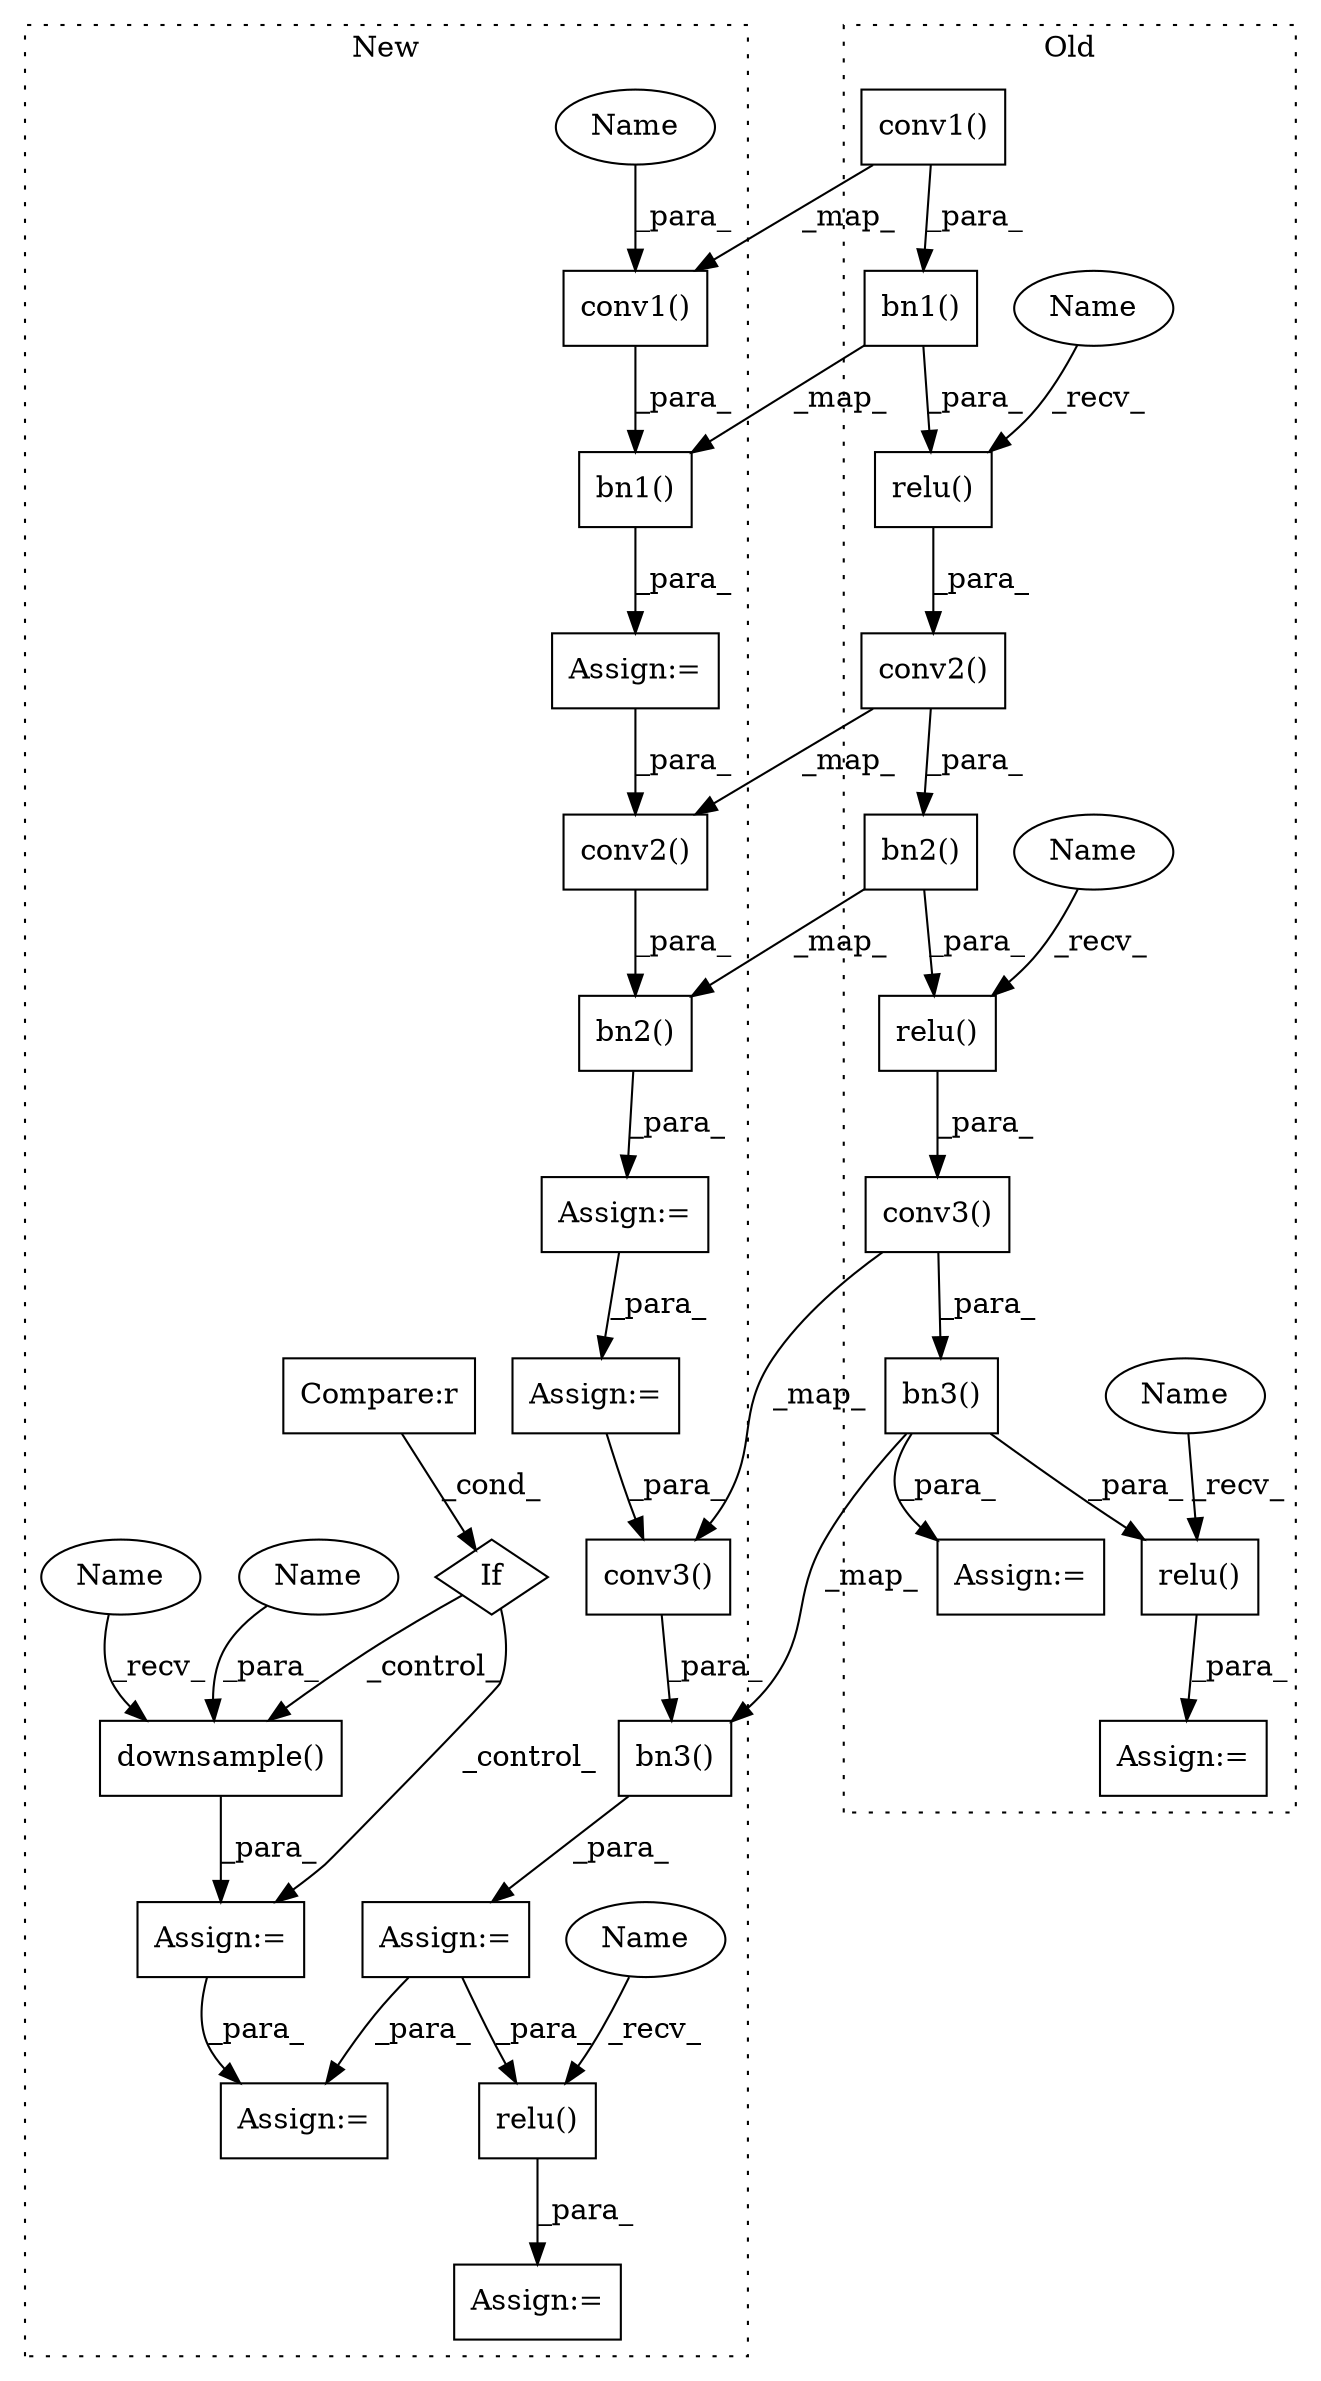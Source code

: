 digraph G {
subgraph cluster0 {
1 [label="relu()" a="75" s="2039,2069" l="7,1" shape="box"];
5 [label="bn2()" a="75" s="2092,2116" l="9,1" shape="box"];
12 [label="conv1()" a="75" s="2055,2067" l="11,1" shape="box"];
13 [label="conv2()" a="75" s="2101,2115" l="11,1" shape="box"];
15 [label="bn1()" a="75" s="2046,2068" l="9,1" shape="box"];
17 [label="Assign:=" a="68" s="2170" l="4" shape="box"];
19 [label="relu()" a="75" s="2205,2215" l="7,1" shape="box"];
21 [label="conv3()" a="75" s="2142,2156" l="11,1" shape="box"];
22 [label="relu()" a="75" s="2085,2117" l="7,1" shape="box"];
25 [label="Assign:=" a="68" s="2202" l="3" shape="box"];
27 [label="bn3()" a="75" s="2133,2157" l="9,1" shape="box"];
29 [label="Name" a="87" s="2085" l="1" shape="ellipse"];
30 [label="Name" a="87" s="2205" l="1" shape="ellipse"];
31 [label="Name" a="87" s="2039" l="1" shape="ellipse"];
label = "Old";
style="dotted";
}
subgraph cluster1 {
2 [label="downsample()" a="75" s="4926,4943" l="16,1" shape="box"];
3 [label="If" a="96" s="4871" l="3" shape="diamond"];
4 [label="bn2()" a="75" s="4760,4772" l="9,1" shape="box"];
6 [label="Compare:r" a="40" s="4874" l="27" shape="box"];
7 [label="relu()" a="75" s="4984,4997" l="10,1" shape="box"];
8 [label="Assign:=" a="68" s="4923" l="3" shape="box"];
9 [label="Assign:=" a="68" s="4697" l="3" shape="box"];
10 [label="Assign:=" a="68" s="4981" l="3" shape="box"];
11 [label="conv1()" a="75" s="4644,4656" l="11,1" shape="box"];
14 [label="conv2()" a="75" s="4730,4744" l="11,1" shape="box"];
16 [label="bn1()" a="75" s="4672,4684" l="9,1" shape="box"];
18 [label="Assign:=" a="68" s="4957" l="4" shape="box"];
20 [label="conv3()" a="75" s="4818,4832" l="11,1" shape="box"];
23 [label="Assign:=" a="68" s="4785" l="3" shape="box"];
24 [label="Assign:=" a="68" s="4757" l="3" shape="box"];
26 [label="Assign:=" a="68" s="4845" l="3" shape="box"];
28 [label="bn3()" a="75" s="4848,4860" l="9,1" shape="box"];
32 [label="Name" a="87" s="4926" l="4" shape="ellipse"];
33 [label="Name" a="87" s="4984" l="4" shape="ellipse"];
34 [label="Name" a="87" s="4942" l="1" shape="ellipse"];
35 [label="Name" a="87" s="4655" l="1" shape="ellipse"];
label = "New";
style="dotted";
}
1 -> 13 [label="_para_"];
2 -> 8 [label="_para_"];
3 -> 8 [label="_control_"];
3 -> 2 [label="_control_"];
4 -> 24 [label="_para_"];
5 -> 22 [label="_para_"];
5 -> 4 [label="_map_"];
6 -> 3 [label="_cond_"];
7 -> 10 [label="_para_"];
8 -> 18 [label="_para_"];
9 -> 14 [label="_para_"];
11 -> 16 [label="_para_"];
12 -> 15 [label="_para_"];
12 -> 11 [label="_map_"];
13 -> 14 [label="_map_"];
13 -> 5 [label="_para_"];
14 -> 4 [label="_para_"];
15 -> 16 [label="_map_"];
15 -> 1 [label="_para_"];
16 -> 9 [label="_para_"];
19 -> 25 [label="_para_"];
20 -> 28 [label="_para_"];
21 -> 27 [label="_para_"];
21 -> 20 [label="_map_"];
22 -> 21 [label="_para_"];
23 -> 20 [label="_para_"];
24 -> 23 [label="_para_"];
26 -> 18 [label="_para_"];
26 -> 7 [label="_para_"];
27 -> 17 [label="_para_"];
27 -> 19 [label="_para_"];
27 -> 28 [label="_map_"];
28 -> 26 [label="_para_"];
29 -> 22 [label="_recv_"];
30 -> 19 [label="_recv_"];
31 -> 1 [label="_recv_"];
32 -> 2 [label="_recv_"];
33 -> 7 [label="_recv_"];
34 -> 2 [label="_para_"];
35 -> 11 [label="_para_"];
}